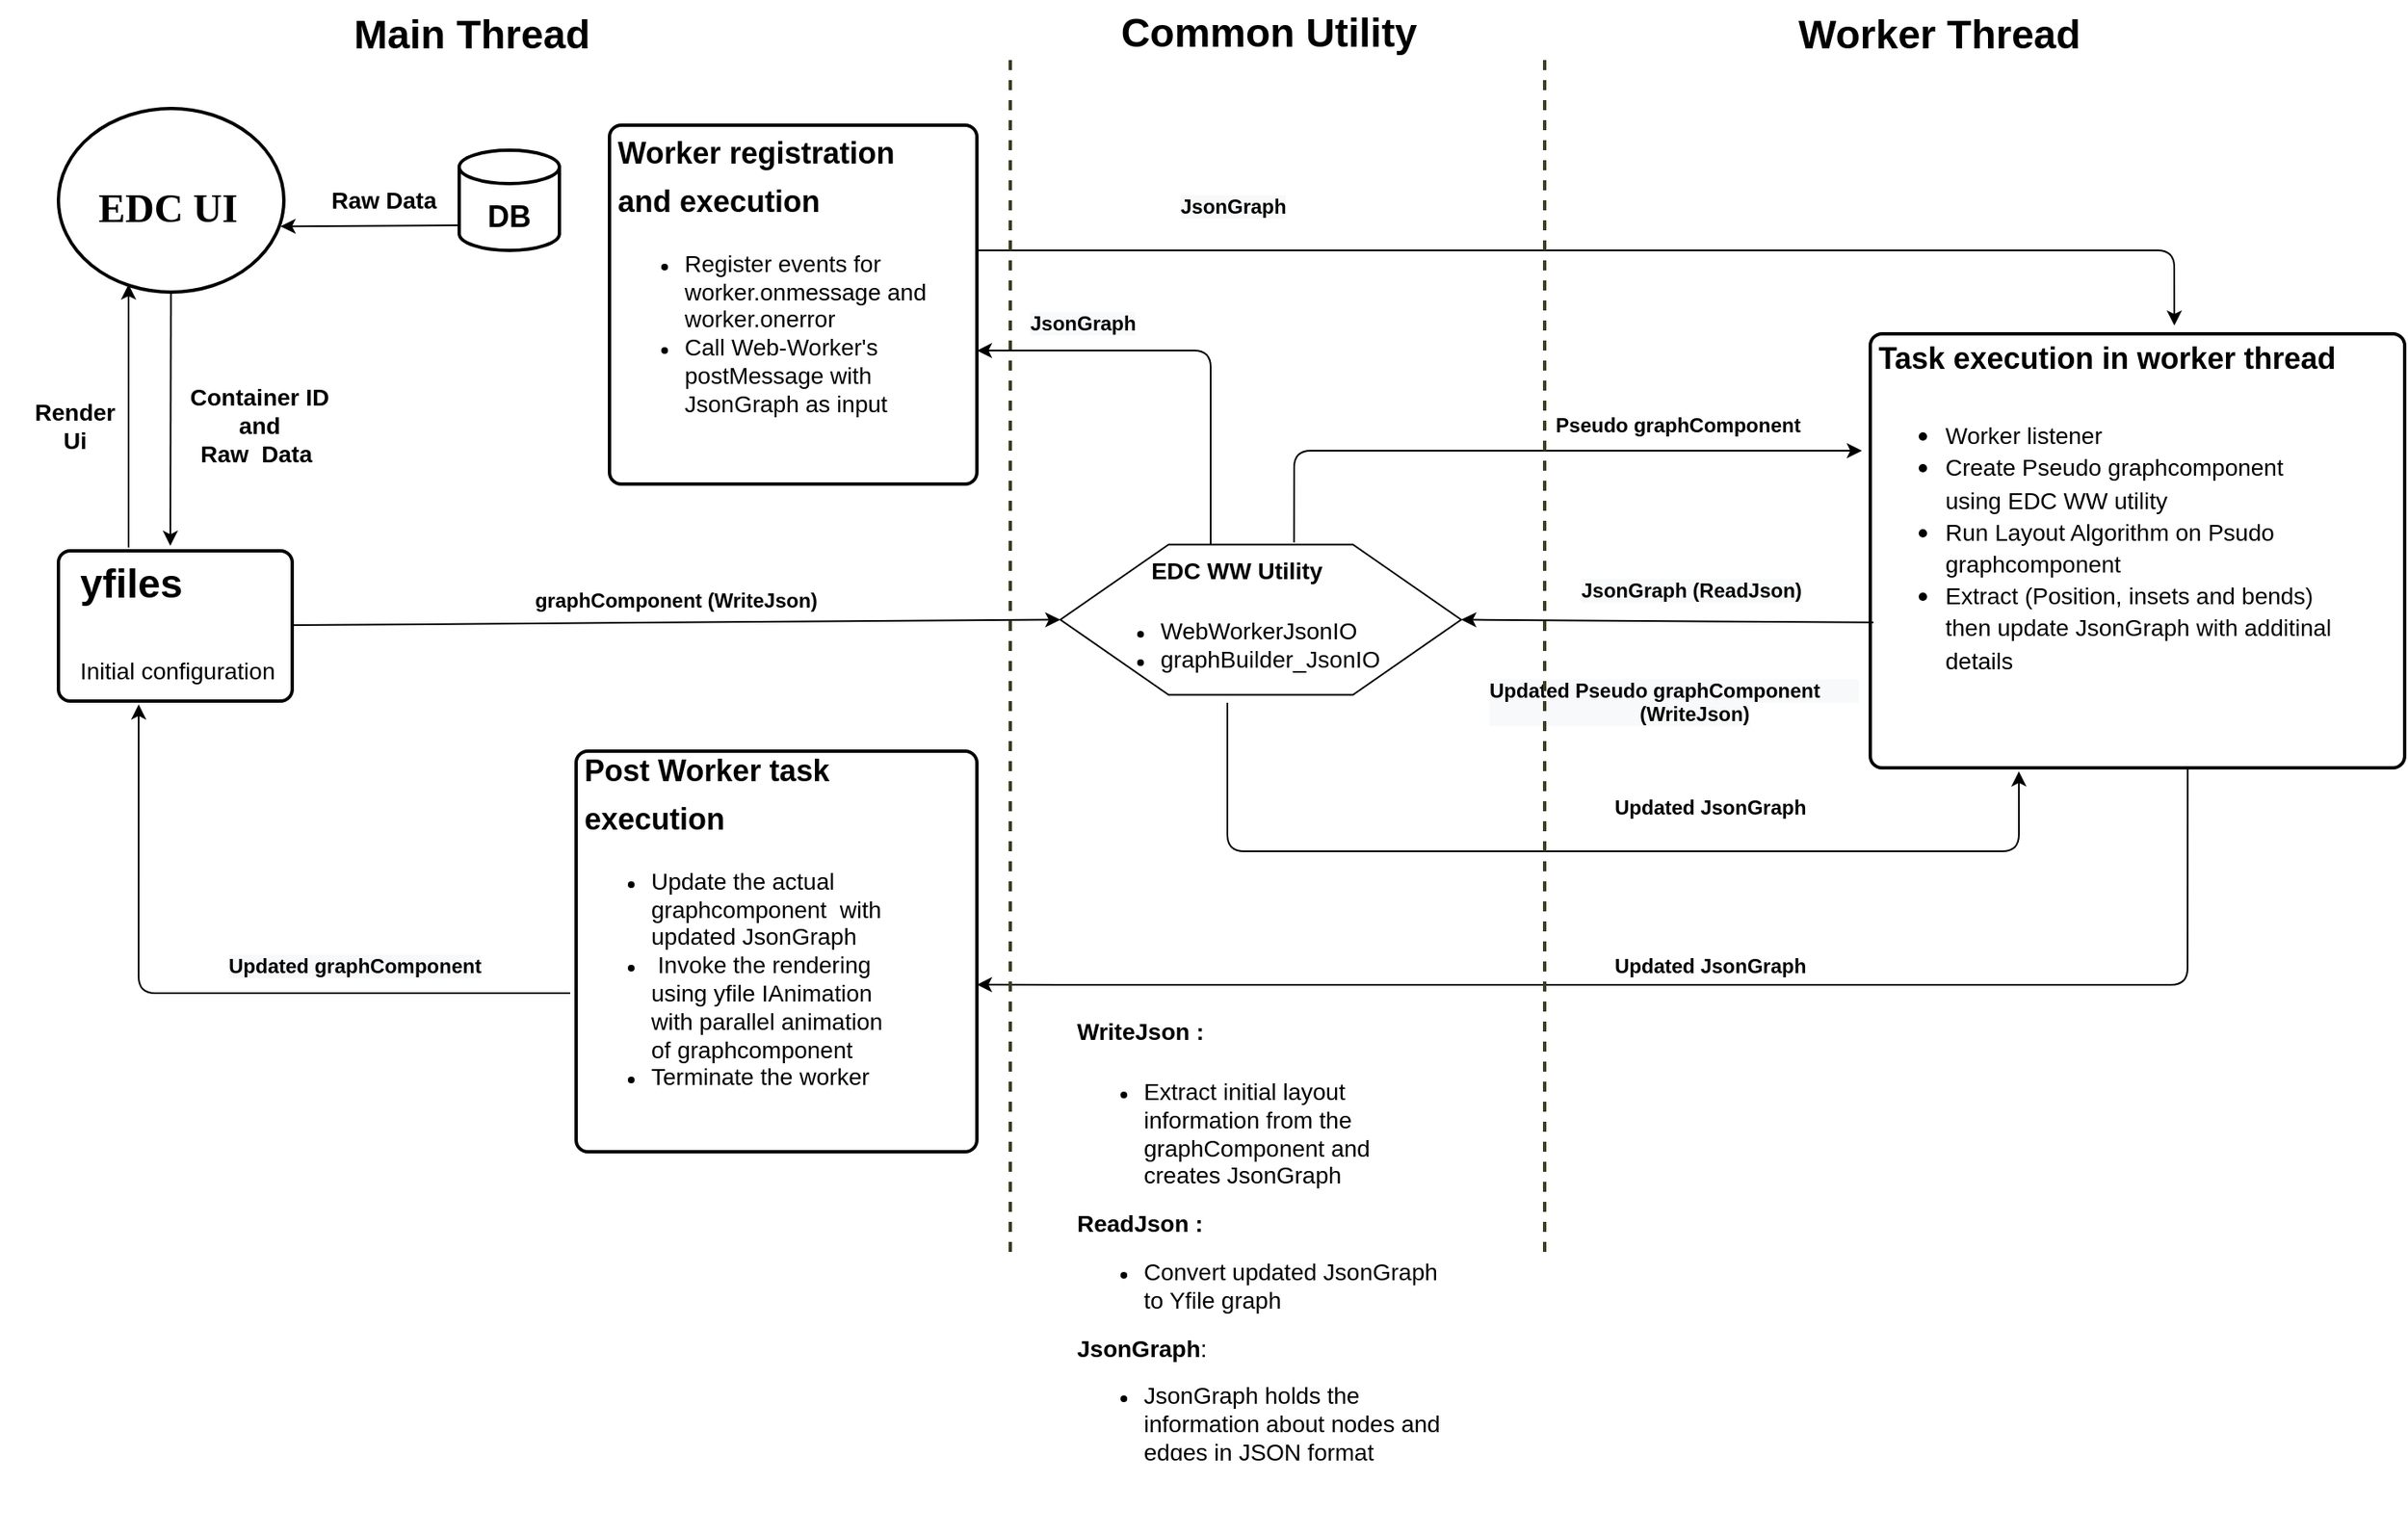<mxfile version="13.6.4" type="github">
  <diagram id="9QdzUBk_pN5CytV8guwH" name="Page-1">
    <mxGraphModel dx="2523" dy="1996" grid="1" gridSize="10" guides="1" tooltips="1" connect="1" arrows="1" fold="1" page="1" pageScale="1" pageWidth="850" pageHeight="1100" math="0" shadow="0">
      <root>
        <mxCell id="0" />
        <mxCell id="1" parent="0" />
        <mxCell id="SU6Ed6Ec--QNHVM8Q3yd-23" value="&lt;div style=&quot;text-align: center&quot;&gt;&lt;span&gt;&lt;font face=&quot;helvetica&quot; style=&quot;font-size: 24px&quot;&gt;&lt;b&gt;Worker Thread&lt;/b&gt;&lt;/font&gt;&lt;/span&gt;&lt;/div&gt;" style="text;whiteSpace=wrap;html=1;" parent="1" vertex="1">
          <mxGeometry x="1070" y="-30" width="230" height="30" as="geometry" />
        </mxCell>
        <mxCell id="SU6Ed6Ec--QNHVM8Q3yd-24" value="" style="strokeWidth=2;html=1;shape=mxgraph.flowchart.start_2;whiteSpace=wrap;" parent="1" vertex="1">
          <mxGeometry x="30" y="35" width="135" height="110" as="geometry" />
        </mxCell>
        <mxCell id="SU6Ed6Ec--QNHVM8Q3yd-25" value="&lt;div style=&quot;box-sizing: border-box ; font-style: normal ; letter-spacing: normal ; text-indent: 0px ; text-transform: none ; word-spacing: 0px&quot;&gt;&lt;font style=&quot;font-size: 24px&quot;&gt;&lt;b&gt;Main Thread&amp;nbsp;&lt;/b&gt;&lt;/font&gt;&lt;/div&gt;" style="text;whiteSpace=wrap;html=1;" parent="1" vertex="1">
          <mxGeometry x="205" y="-30" width="220" height="30" as="geometry" />
        </mxCell>
        <mxCell id="SU6Ed6Ec--QNHVM8Q3yd-27" value="" style="rounded=1;whiteSpace=wrap;html=1;absoluteArcSize=1;arcSize=14;strokeWidth=2;" parent="1" vertex="1">
          <mxGeometry x="30" y="300" width="140" height="90" as="geometry" />
        </mxCell>
        <mxCell id="SU6Ed6Ec--QNHVM8Q3yd-28" value="" style="strokeWidth=2;html=1;shape=mxgraph.flowchart.database;whiteSpace=wrap;" parent="1" vertex="1">
          <mxGeometry x="270" y="60" width="60" height="60" as="geometry" />
        </mxCell>
        <mxCell id="SU6Ed6Ec--QNHVM8Q3yd-34" value="" style="endArrow=classic;html=1;entryX=0.985;entryY=0.642;entryDx=0;entryDy=0;entryPerimeter=0;exitX=-0.017;exitY=0.75;exitDx=0;exitDy=0;exitPerimeter=0;" parent="1" target="SU6Ed6Ec--QNHVM8Q3yd-24" edge="1" source="SU6Ed6Ec--QNHVM8Q3yd-28">
          <mxGeometry width="50" height="50" relative="1" as="geometry">
            <mxPoint x="240" y="187" as="sourcePoint" />
            <mxPoint x="450" y="270" as="targetPoint" />
          </mxGeometry>
        </mxCell>
        <mxCell id="SU6Ed6Ec--QNHVM8Q3yd-38" value="&lt;h1&gt;yfiles&lt;br&gt;&lt;br&gt;&lt;div style=&quot;box-sizing: border-box ; font-family: &amp;#34;segoe ui&amp;#34; , , &amp;#34;apple color emoji&amp;#34; , &amp;#34;segoe ui emoji&amp;#34; , sans-serif ; font-size: 14px ; font-weight: 400&quot;&gt;Initial configuration&lt;/div&gt;&lt;div style=&quot;box-sizing: border-box ; font-family: &amp;#34;segoe ui&amp;#34; , , &amp;#34;apple color emoji&amp;#34; , &amp;#34;segoe ui emoji&amp;#34; , sans-serif ; font-size: 14px ; font-weight: 400&quot;&gt;&lt;br&gt;&lt;/div&gt;&lt;/h1&gt;" style="text;html=1;strokeColor=none;fillColor=none;spacing=5;spacingTop=-20;whiteSpace=wrap;overflow=hidden;rounded=0;" parent="1" vertex="1">
          <mxGeometry x="37.5" y="300" width="132.5" height="90" as="geometry" />
        </mxCell>
        <mxCell id="SU6Ed6Ec--QNHVM8Q3yd-39" value="&lt;h1&gt;&lt;font face=&quot;Times New Roman&quot;&gt;EDC UI&lt;/font&gt;&lt;/h1&gt;" style="text;html=1;strokeColor=none;fillColor=none;spacing=5;spacingTop=-20;whiteSpace=wrap;overflow=hidden;rounded=0;" parent="1" vertex="1">
          <mxGeometry x="48.75" y="75" width="110" height="30" as="geometry" />
        </mxCell>
        <mxCell id="SU6Ed6Ec--QNHVM8Q3yd-42" value="&lt;b&gt;&lt;font style=&quot;font-size: 18px&quot;&gt;DB&lt;/font&gt;&lt;/b&gt;" style="text;html=1;strokeColor=none;fillColor=none;align=center;verticalAlign=middle;whiteSpace=wrap;rounded=0;" parent="1" vertex="1">
          <mxGeometry x="280" y="90" width="40" height="20" as="geometry" />
        </mxCell>
        <mxCell id="SU6Ed6Ec--QNHVM8Q3yd-43" value="" style="endArrow=classic;html=1;entryX=0.449;entryY=-0.033;entryDx=0;entryDy=0;entryPerimeter=0;" parent="1" source="SU6Ed6Ec--QNHVM8Q3yd-24" target="SU6Ed6Ec--QNHVM8Q3yd-38" edge="1">
          <mxGeometry width="50" height="50" relative="1" as="geometry">
            <mxPoint x="400" y="290" as="sourcePoint" />
            <mxPoint x="98" y="290" as="targetPoint" />
          </mxGeometry>
        </mxCell>
        <mxCell id="SU6Ed6Ec--QNHVM8Q3yd-44" value="" style="rounded=1;whiteSpace=wrap;html=1;absoluteArcSize=1;arcSize=14;strokeWidth=2;" parent="1" vertex="1">
          <mxGeometry x="360" y="45" width="220" height="215" as="geometry" />
        </mxCell>
        <mxCell id="SU6Ed6Ec--QNHVM8Q3yd-45" value="&lt;h1&gt;&lt;font style=&quot;font-size: 18px&quot;&gt;Worker registration and execution&lt;/font&gt;&lt;/h1&gt;&lt;p&gt;&lt;/p&gt;&lt;ul&gt;&lt;li&gt;&lt;font style=&quot;font-size: 14px&quot;&gt;Register events for worker.onmessage and worker.onerror&lt;/font&gt;&lt;/li&gt;&lt;li&gt;&lt;font style=&quot;font-size: 14px&quot;&gt;Call Web-Worker&#39;s postMessage with JsonGraph as input&amp;nbsp;&lt;/font&gt;&lt;/li&gt;&lt;/ul&gt;&lt;p&gt;&lt;/p&gt;" style="text;html=1;strokeColor=none;fillColor=none;spacing=5;spacingTop=-20;whiteSpace=wrap;overflow=hidden;rounded=0;" parent="1" vertex="1">
          <mxGeometry x="360" y="40" width="200" height="205" as="geometry" />
        </mxCell>
        <mxCell id="6da-uUpZBTQ7iaTcaTkT-2" value="" style="rounded=1;whiteSpace=wrap;html=1;absoluteArcSize=1;arcSize=14;strokeWidth=2;" vertex="1" parent="1">
          <mxGeometry x="340" y="420" width="240" height="240" as="geometry" />
        </mxCell>
        <mxCell id="6da-uUpZBTQ7iaTcaTkT-3" value="&lt;h1&gt;&lt;font style=&quot;font-size: 18px&quot;&gt;Post Worker task execution&lt;/font&gt;&lt;/h1&gt;&lt;p&gt;&lt;/p&gt;&lt;ul&gt;&lt;li&gt;&lt;div style=&quot;box-sizing: border-box&quot;&gt;&lt;font style=&quot;font-size: 14px&quot;&gt;Update the actual graphcomponent &amp;nbsp;with updated JsonGraph&lt;/font&gt;&lt;/div&gt;&lt;/li&gt;&lt;li&gt;&lt;div style=&quot;box-sizing: border-box&quot;&gt;&lt;font style=&quot;font-size: 14px&quot;&gt;&amp;nbsp;Invoke the rendering using yfile IAnimation with parallel animation of graphcomponent&lt;/font&gt;&lt;/div&gt;&lt;/li&gt;&lt;li&gt;&lt;div style=&quot;box-sizing: border-box&quot;&gt;&lt;div style=&quot;box-sizing: border-box&quot;&gt;&lt;font style=&quot;font-size: 14px&quot;&gt;Terminate the worker&lt;/font&gt;&lt;/div&gt;&lt;/div&gt;&lt;/li&gt;&lt;/ul&gt;&lt;p&gt;&lt;/p&gt;" style="text;html=1;strokeColor=none;fillColor=none;spacing=5;spacingTop=-20;whiteSpace=wrap;overflow=hidden;rounded=0;" vertex="1" parent="1">
          <mxGeometry x="340" y="410" width="200" height="220" as="geometry" />
        </mxCell>
        <mxCell id="6da-uUpZBTQ7iaTcaTkT-5" value="" style="rounded=1;whiteSpace=wrap;html=1;absoluteArcSize=1;arcSize=14;strokeWidth=2;" vertex="1" parent="1">
          <mxGeometry x="1115" y="170" width="320" height="260" as="geometry" />
        </mxCell>
        <mxCell id="6da-uUpZBTQ7iaTcaTkT-7" value="" style="verticalLabelPosition=bottom;verticalAlign=top;html=1;shape=hexagon;perimeter=hexagonPerimeter2;arcSize=6;size=0.27;" vertex="1" parent="1">
          <mxGeometry x="630" y="296.25" width="240" height="90" as="geometry" />
        </mxCell>
        <mxCell id="6da-uUpZBTQ7iaTcaTkT-19" value="&lt;b&gt;&lt;font style=&quot;font-size: 12px&quot;&gt;graphComponent (&lt;/font&gt;&lt;/b&gt;&lt;b style=&quot;font-family: &amp;#34;helvetica&amp;#34; ; text-align: left&quot;&gt;WriteJson)&lt;/b&gt;" style="text;html=1;strokeColor=none;fillColor=none;align=center;verticalAlign=middle;whiteSpace=wrap;rounded=0;" vertex="1" parent="1">
          <mxGeometry x="280" y="320" width="240" height="20" as="geometry" />
        </mxCell>
        <mxCell id="6da-uUpZBTQ7iaTcaTkT-21" value="" style="endArrow=classic;html=1;entryX=0;entryY=0.5;entryDx=0;entryDy=0;" edge="1" parent="1" source="SU6Ed6Ec--QNHVM8Q3yd-38" target="6da-uUpZBTQ7iaTcaTkT-7">
          <mxGeometry width="50" height="50" relative="1" as="geometry">
            <mxPoint x="420" y="390" as="sourcePoint" />
            <mxPoint x="470" y="340" as="targetPoint" />
          </mxGeometry>
        </mxCell>
        <mxCell id="6da-uUpZBTQ7iaTcaTkT-24" value="&lt;span style=&quot;color: rgb(0 , 0 , 0) ; font-family: &amp;#34;helvetica&amp;#34; ; font-size: 12px ; font-style: normal ; letter-spacing: normal ; text-align: left ; text-indent: 0px ; text-transform: none ; word-spacing: 0px ; background-color: rgb(248 , 249 , 250) ; display: inline ; float: none&quot;&gt;&lt;b&gt;JsonGraph&lt;/b&gt;&lt;/span&gt;" style="text;whiteSpace=wrap;html=1;" vertex="1" parent="1">
          <mxGeometry x="610" y="150" width="80" height="20" as="geometry" />
        </mxCell>
        <mxCell id="6da-uUpZBTQ7iaTcaTkT-30" value="&lt;h1 style=&quot;color: rgb(0 , 0 , 0) ; font-family: &amp;#34;helvetica&amp;#34; ; font-style: normal ; letter-spacing: normal ; text-indent: 0px ; text-transform: none ; word-spacing: 0px ; background-color: rgb(248 , 249 , 250) ; text-align: center&quot;&gt;&lt;br&gt;&lt;/h1&gt;" style="text;whiteSpace=wrap;html=1;" vertex="1" parent="1">
          <mxGeometry x="-5" y="820" width="130" height="30" as="geometry" />
        </mxCell>
        <mxCell id="6da-uUpZBTQ7iaTcaTkT-83" value="" style="endArrow=classic;html=1;entryX=0.569;entryY=-0.019;entryDx=0;entryDy=0;entryPerimeter=0;" edge="1" parent="1" target="6da-uUpZBTQ7iaTcaTkT-5">
          <mxGeometry width="50" height="50" relative="1" as="geometry">
            <mxPoint x="580" y="120" as="sourcePoint" />
            <mxPoint x="830" y="90" as="targetPoint" />
            <Array as="points">
              <mxPoint x="1297" y="120" />
            </Array>
          </mxGeometry>
        </mxCell>
        <mxCell id="6da-uUpZBTQ7iaTcaTkT-84" value="&lt;span style=&quot;color: rgb(0 , 0 , 0) ; font-family: &amp;#34;helvetica&amp;#34; ; font-size: 12px ; font-style: normal ; letter-spacing: normal ; text-align: left ; text-indent: 0px ; text-transform: none ; word-spacing: 0px ; background-color: rgb(248 , 249 , 250) ; display: inline ; float: none&quot;&gt;&lt;b&gt;JsonGraph&lt;/b&gt;&lt;/span&gt;" style="text;whiteSpace=wrap;html=1;" vertex="1" parent="1">
          <mxGeometry x="700" y="80" width="80" height="20" as="geometry" />
        </mxCell>
        <mxCell id="6da-uUpZBTQ7iaTcaTkT-85" value="&lt;h1&gt;&lt;font style=&quot;font-size: 18px&quot;&gt;Task execution in worker thread&lt;/font&gt;&lt;/h1&gt;&lt;p&gt;&lt;/p&gt;&lt;ul&gt;&lt;li&gt;&lt;font style=&quot;font-size: 14px&quot;&gt;Worker listener&lt;/font&gt;&lt;/li&gt;&lt;li&gt;&lt;font style=&quot;font-size: 14px&quot;&gt;Create Pseudo graphcomponent using EDC WW utility&lt;/font&gt;&lt;/li&gt;&lt;li&gt;&lt;div style=&quot;box-sizing: border-box&quot;&gt;&lt;font style=&quot;font-size: 14px&quot;&gt;Run Layout Algorithm on Psudo graphcomponent&lt;/font&gt;&lt;/div&gt;&lt;/li&gt;&lt;li&gt;&lt;div style=&quot;box-sizing: border-box&quot;&gt;&lt;div style=&quot;box-sizing: border-box&quot;&gt;&lt;font style=&quot;font-size: 14px&quot;&gt;Extract (Position, insets and bends) then update JsonGraph with additinal details&lt;/font&gt;&lt;/div&gt;&lt;/div&gt;&lt;/li&gt;&lt;/ul&gt;&lt;p&gt;&lt;/p&gt;" style="text;html=1;strokeColor=none;fillColor=none;spacing=5;spacingTop=-20;whiteSpace=wrap;overflow=hidden;rounded=0;fontSize=16;" vertex="1" parent="1">
          <mxGeometry x="1115" y="150" width="285" height="240" as="geometry" />
        </mxCell>
        <mxCell id="6da-uUpZBTQ7iaTcaTkT-86" value="" style="endArrow=classic;html=1;entryX=1;entryY=0.5;entryDx=0;entryDy=0;exitX=0.006;exitY=0.665;exitDx=0;exitDy=0;exitPerimeter=0;" edge="1" parent="1" source="6da-uUpZBTQ7iaTcaTkT-5" target="6da-uUpZBTQ7iaTcaTkT-7">
          <mxGeometry width="50" height="50" relative="1" as="geometry">
            <mxPoint x="1110" y="341" as="sourcePoint" />
            <mxPoint x="720" y="360" as="targetPoint" />
            <Array as="points" />
          </mxGeometry>
        </mxCell>
        <mxCell id="6da-uUpZBTQ7iaTcaTkT-88" value="&lt;span style=&quot;color: rgb(0 , 0 , 0) ; font-family: &amp;#34;helvetica&amp;#34; ; font-size: 12px ; font-style: normal ; letter-spacing: normal ; text-align: left ; text-indent: 0px ; text-transform: none ; word-spacing: 0px ; background-color: rgb(248 , 249 , 250) ; display: inline ; float: none&quot;&gt;&lt;b&gt;JsonGraph (ReadJson)&lt;/b&gt;&lt;/span&gt;" style="text;whiteSpace=wrap;html=1;" vertex="1" parent="1">
          <mxGeometry x="940" y="310" width="160" height="20" as="geometry" />
        </mxCell>
        <mxCell id="6da-uUpZBTQ7iaTcaTkT-90" value="&lt;font face=&quot;helvetica&quot;&gt;&lt;b&gt;Pseudo&lt;/b&gt;&lt;/font&gt;&lt;b style=&quot;font-family: &amp;#34;helvetica&amp;#34;&quot;&gt;&amp;nbsp;graphComponent&lt;/b&gt;" style="text;html=1;strokeColor=none;fillColor=none;align=center;verticalAlign=middle;whiteSpace=wrap;rounded=0;" vertex="1" parent="1">
          <mxGeometry x="920" y="215" width="160" height="20" as="geometry" />
        </mxCell>
        <mxCell id="6da-uUpZBTQ7iaTcaTkT-91" value="&lt;span style=&quot;text-align: center ; text-indent: 0px ; background-color: rgb(248 , 249 , 250)&quot;&gt;&lt;font&gt;&lt;b style=&quot;color: rgb(0 , 0 , 0) ; font-family: &amp;#34;helvetica&amp;#34; ; font-size: 12px ; font-style: normal ; letter-spacing: normal ; text-transform: none ; word-spacing: 0px&quot;&gt;Updated &lt;/b&gt;&lt;font face=&quot;helvetica&quot;&gt;&lt;b&gt;Pseudo&lt;/b&gt;&lt;/font&gt;&lt;b style=&quot;color: rgb(0 , 0 , 0) ; font-family: &amp;#34;helvetica&amp;#34; ; font-size: 12px ; font-style: normal ; letter-spacing: normal ; text-transform: none ; word-spacing: 0px&quot;&gt;&amp;nbsp;graphComponent&amp;nbsp; &amp;nbsp; &amp;nbsp; &amp;nbsp; &amp;nbsp; &amp;nbsp; &amp;nbsp; &amp;nbsp; &amp;nbsp; &amp;nbsp; &amp;nbsp; &amp;nbsp; &amp;nbsp; &amp;nbsp; &amp;nbsp; &amp;nbsp; &amp;nbsp; &amp;nbsp;(WriteJson)&lt;/b&gt;&lt;/font&gt;&lt;/span&gt;" style="text;whiteSpace=wrap;html=1;" vertex="1" parent="1">
          <mxGeometry x="885" y="370" width="230" height="40" as="geometry" />
        </mxCell>
        <mxCell id="6da-uUpZBTQ7iaTcaTkT-92" value="" style="endArrow=classic;html=1;entryX=1;entryY=0.583;entryDx=0;entryDy=0;entryPerimeter=0;exitX=0.594;exitY=1;exitDx=0;exitDy=0;exitPerimeter=0;" edge="1" parent="1" source="6da-uUpZBTQ7iaTcaTkT-5" target="6da-uUpZBTQ7iaTcaTkT-2">
          <mxGeometry width="50" height="50" relative="1" as="geometry">
            <mxPoint x="1310" y="560" as="sourcePoint" />
            <mxPoint x="590" y="560" as="targetPoint" />
            <Array as="points">
              <mxPoint x="1305" y="560" />
              <mxPoint x="690" y="560" />
            </Array>
          </mxGeometry>
        </mxCell>
        <mxCell id="6da-uUpZBTQ7iaTcaTkT-93" value="&lt;b style=&quot;font-family: &amp;#34;helvetica&amp;#34;&quot;&gt;Updated JsonGraph&lt;/b&gt;" style="text;whiteSpace=wrap;html=1;" vertex="1" parent="1">
          <mxGeometry x="960" y="535" width="140" height="20" as="geometry" />
        </mxCell>
        <mxCell id="6da-uUpZBTQ7iaTcaTkT-94" value="" style="endArrow=classic;html=1;entryX=0.278;entryY=1.008;entryDx=0;entryDy=0;entryPerimeter=0;" edge="1" parent="1" target="6da-uUpZBTQ7iaTcaTkT-5">
          <mxGeometry width="50" height="50" relative="1" as="geometry">
            <mxPoint x="730" y="391" as="sourcePoint" />
            <mxPoint x="1200" y="480" as="targetPoint" />
            <Array as="points">
              <mxPoint x="730" y="480" />
              <mxPoint x="1204" y="480" />
            </Array>
          </mxGeometry>
        </mxCell>
        <mxCell id="6da-uUpZBTQ7iaTcaTkT-95" value="&lt;b style=&quot;color: rgb(0 , 0 , 0) ; font-family: &amp;#34;helvetica&amp;#34; ; font-size: 12px ; font-style: normal ; letter-spacing: normal ; text-align: left ; text-indent: 0px ; text-transform: none ; word-spacing: 0px&quot;&gt;Updated JsonGraph&lt;/b&gt;" style="text;whiteSpace=wrap;html=1;" vertex="1" parent="1">
          <mxGeometry x="960" y="440" width="130" height="30" as="geometry" />
        </mxCell>
        <mxCell id="6da-uUpZBTQ7iaTcaTkT-97" value="" style="endArrow=classic;html=1;exitX=-0.015;exitY=0.604;exitDx=0;exitDy=0;exitPerimeter=0;entryX=0.306;entryY=1.022;entryDx=0;entryDy=0;entryPerimeter=0;" edge="1" parent="1" source="6da-uUpZBTQ7iaTcaTkT-2" target="SU6Ed6Ec--QNHVM8Q3yd-38">
          <mxGeometry width="50" height="50" relative="1" as="geometry">
            <mxPoint x="620" y="380" as="sourcePoint" />
            <mxPoint x="670" y="330" as="targetPoint" />
            <Array as="points">
              <mxPoint x="78" y="565" />
            </Array>
          </mxGeometry>
        </mxCell>
        <mxCell id="6da-uUpZBTQ7iaTcaTkT-100" value="" style="endArrow=classic;html=1;entryX=0.311;entryY=0.958;entryDx=0;entryDy=0;entryPerimeter=0;" edge="1" parent="1" target="SU6Ed6Ec--QNHVM8Q3yd-24">
          <mxGeometry width="50" height="50" relative="1" as="geometry">
            <mxPoint x="72" y="298" as="sourcePoint" />
            <mxPoint x="100" y="250" as="targetPoint" />
            <Array as="points">
              <mxPoint x="72" y="190" />
            </Array>
          </mxGeometry>
        </mxCell>
        <mxCell id="6da-uUpZBTQ7iaTcaTkT-102" value="&lt;b style=&quot;color: rgb(0 , 0 , 0) ; font-size: 12px ; font-style: normal ; letter-spacing: normal ; text-indent: 0px ; text-transform: none ; word-spacing: 0px ; font-family: &amp;#34;helvetica&amp;#34; ; text-align: center ; background-color: rgb(248 , 249 , 250)&quot;&gt;&lt;font style=&quot;font-size: 12px&quot;&gt;Updated graphComponent&lt;/font&gt;&lt;/b&gt;" style="text;whiteSpace=wrap;html=1;" vertex="1" parent="1">
          <mxGeometry x="130" y="535" width="170" height="30" as="geometry" />
        </mxCell>
        <mxCell id="6da-uUpZBTQ7iaTcaTkT-104" value="" style="endArrow=classic;html=1;exitX=0.583;exitY=-0.014;exitDx=0;exitDy=0;exitPerimeter=0;" edge="1" parent="1" source="6da-uUpZBTQ7iaTcaTkT-7">
          <mxGeometry width="50" height="50" relative="1" as="geometry">
            <mxPoint x="870" y="270" as="sourcePoint" />
            <mxPoint x="1110" y="240" as="targetPoint" />
            <Array as="points">
              <mxPoint x="770" y="240" />
            </Array>
          </mxGeometry>
        </mxCell>
        <mxCell id="6da-uUpZBTQ7iaTcaTkT-106" value="&lt;font style=&quot;font-size: 14px&quot;&gt;&lt;b&gt;&lt;span&gt;Container ID&lt;br&gt;and&lt;br&gt;&lt;/span&gt;&lt;span&gt;Raw&amp;nbsp; Data&amp;nbsp;&lt;/span&gt;&lt;/b&gt;&lt;/font&gt;" style="text;html=1;align=center;verticalAlign=middle;resizable=0;points=[];autosize=1;" vertex="1" parent="1">
          <mxGeometry x="100" y="200" width="100" height="50" as="geometry" />
        </mxCell>
        <mxCell id="6da-uUpZBTQ7iaTcaTkT-107" value="&lt;font style=&quot;font-size: 14px&quot;&gt;&lt;b&gt;Render Ui&lt;/b&gt;&lt;/font&gt;" style="text;html=1;strokeColor=none;fillColor=none;align=center;verticalAlign=middle;whiteSpace=wrap;rounded=0;" vertex="1" parent="1">
          <mxGeometry x="20" y="215" width="40" height="20" as="geometry" />
        </mxCell>
        <mxCell id="6da-uUpZBTQ7iaTcaTkT-108" value="&lt;b&gt;&lt;font style=&quot;font-size: 14px&quot;&gt;Raw Data&lt;/font&gt;&lt;/b&gt;" style="text;html=1;strokeColor=none;fillColor=none;align=center;verticalAlign=middle;whiteSpace=wrap;rounded=0;" vertex="1" parent="1">
          <mxGeometry x="190" y="80" width="70" height="20" as="geometry" />
        </mxCell>
        <mxCell id="6da-uUpZBTQ7iaTcaTkT-113" value="" style="endArrow=none;dashed=1;html=1;fillColor=#ffff88;strokeColor=#3C3D20;rounded=0;strokeWidth=2;" edge="1" parent="1">
          <mxGeometry width="50" height="50" relative="1" as="geometry">
            <mxPoint x="600" y="720" as="sourcePoint" />
            <mxPoint x="600" as="targetPoint" />
          </mxGeometry>
        </mxCell>
        <mxCell id="6da-uUpZBTQ7iaTcaTkT-114" value="" style="endArrow=none;dashed=1;html=1;fillColor=#ffff88;strokeWidth=2;rounded=0;strokeColor=#3C3D20;" edge="1" parent="1">
          <mxGeometry width="50" height="50" relative="1" as="geometry">
            <mxPoint x="920" y="720" as="sourcePoint" />
            <mxPoint x="920" as="targetPoint" />
          </mxGeometry>
        </mxCell>
        <mxCell id="6da-uUpZBTQ7iaTcaTkT-115" value="&lt;b&gt;&lt;font style=&quot;font-size: 24px&quot;&gt;Common Utility&lt;/font&gt;&lt;/b&gt;" style="text;html=1;strokeColor=none;fillColor=none;align=center;verticalAlign=middle;whiteSpace=wrap;rounded=0;" vertex="1" parent="1">
          <mxGeometry x="630" y="-20" width="250" height="20" as="geometry" />
        </mxCell>
        <mxCell id="6da-uUpZBTQ7iaTcaTkT-116" value="" style="endArrow=classic;html=1;entryX=1;entryY=0.628;entryDx=0;entryDy=0;entryPerimeter=0;exitX=0.375;exitY=0;exitDx=0;exitDy=0;" edge="1" parent="1" source="6da-uUpZBTQ7iaTcaTkT-7" target="SU6Ed6Ec--QNHVM8Q3yd-44">
          <mxGeometry width="50" height="50" relative="1" as="geometry">
            <mxPoint x="700" y="400" as="sourcePoint" />
            <mxPoint x="750" y="350" as="targetPoint" />
            <Array as="points">
              <mxPoint x="720" y="180" />
            </Array>
          </mxGeometry>
        </mxCell>
        <mxCell id="6da-uUpZBTQ7iaTcaTkT-117" value="&lt;h1 style=&quot;text-align: center&quot;&gt;&lt;font style=&quot;font-size: 14px&quot;&gt;EDC WW Utility&lt;/font&gt;&lt;/h1&gt;&lt;p&gt;&lt;/p&gt;&lt;ul&gt;&lt;li&gt;&lt;font style=&quot;font-size: 14px&quot;&gt;WebWorkerJsonIO&lt;/font&gt;&lt;/li&gt;&lt;li&gt;&lt;font style=&quot;font-size: 14px&quot;&gt;graphBuilder_JsonIO&lt;/font&gt;&lt;/li&gt;&lt;/ul&gt;&lt;p&gt;&lt;/p&gt;" style="text;html=1;strokeColor=none;fillColor=none;spacing=5;spacingTop=-20;whiteSpace=wrap;overflow=hidden;rounded=0;" vertex="1" parent="1">
          <mxGeometry x="645" y="289.37" width="210" height="103.75" as="geometry" />
        </mxCell>
        <mxCell id="6da-uUpZBTQ7iaTcaTkT-120" value="&lt;h1&gt;&lt;font&gt;&lt;span style=&quot;font-family: &amp;#34;helvetica&amp;#34;&quot;&gt;&lt;font style=&quot;font-size: 14px&quot;&gt;WriteJson :&lt;/font&gt;&lt;/span&gt;&lt;br&gt;&lt;/font&gt;&lt;/h1&gt;&lt;div&gt;&lt;div&gt;&lt;ul&gt;&lt;li&gt;&lt;span style=&quot;font-size: 14px ; font-family: &amp;#34;helvetica&amp;#34;&quot;&gt;Extract initial layout information from the graphComponent and creates JsonGraph&lt;/span&gt;&lt;/li&gt;&lt;/ul&gt;&lt;div&gt;&lt;span style=&quot;font-family: &amp;#34;helvetica&amp;#34;&quot;&gt;&lt;b&gt;&lt;font style=&quot;font-size: 14px&quot;&gt;ReadJson :&lt;/font&gt;&lt;/b&gt;&lt;/span&gt;&lt;/div&gt;&lt;div&gt;&lt;ul&gt;&lt;li&gt;&lt;span style=&quot;font-family: &amp;#34;helvetica&amp;#34;&quot;&gt;&lt;font style=&quot;font-size: 14px&quot;&gt; Convert updated JsonGraph to Yfile graph&amp;nbsp;&lt;/font&gt;&lt;/span&gt;&lt;/li&gt;&lt;/ul&gt;&lt;div&gt;&lt;span style=&quot;font-family: &amp;#34;helvetica&amp;#34;&quot;&gt;&lt;font style=&quot;font-size: 14px&quot;&gt;&lt;b&gt;JsonGraph&lt;/b&gt;:&lt;/font&gt;&lt;/span&gt;&lt;/div&gt;&lt;div&gt;&lt;ul&gt;&lt;li&gt;&lt;span style=&quot;font-family: &amp;#34;helvetica&amp;#34;&quot;&gt;&lt;font style=&quot;font-size: 14px&quot;&gt;JsonGraph holds the information about nodes and edges in JSON format&lt;/font&gt;&lt;/span&gt;&lt;/li&gt;&lt;/ul&gt;&lt;/div&gt;&lt;/div&gt;&lt;/div&gt;&lt;/div&gt;" style="text;html=1;strokeColor=none;fillColor=none;spacing=5;spacingTop=-20;whiteSpace=wrap;overflow=hidden;rounded=0;" vertex="1" parent="1">
          <mxGeometry x="635" y="565" width="230" height="280" as="geometry" />
        </mxCell>
      </root>
    </mxGraphModel>
  </diagram>
</mxfile>
